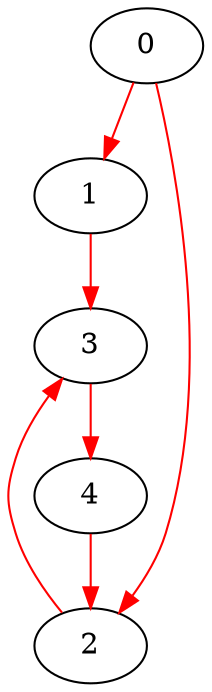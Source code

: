 ## Jagadeesh Vasudevamurthy ####
digraph g {
	edge [color=red]
	0 -> 1
	0 -> 2
	1 -> 3
	2 -> 3
	3 -> 4
	4 -> 2
}